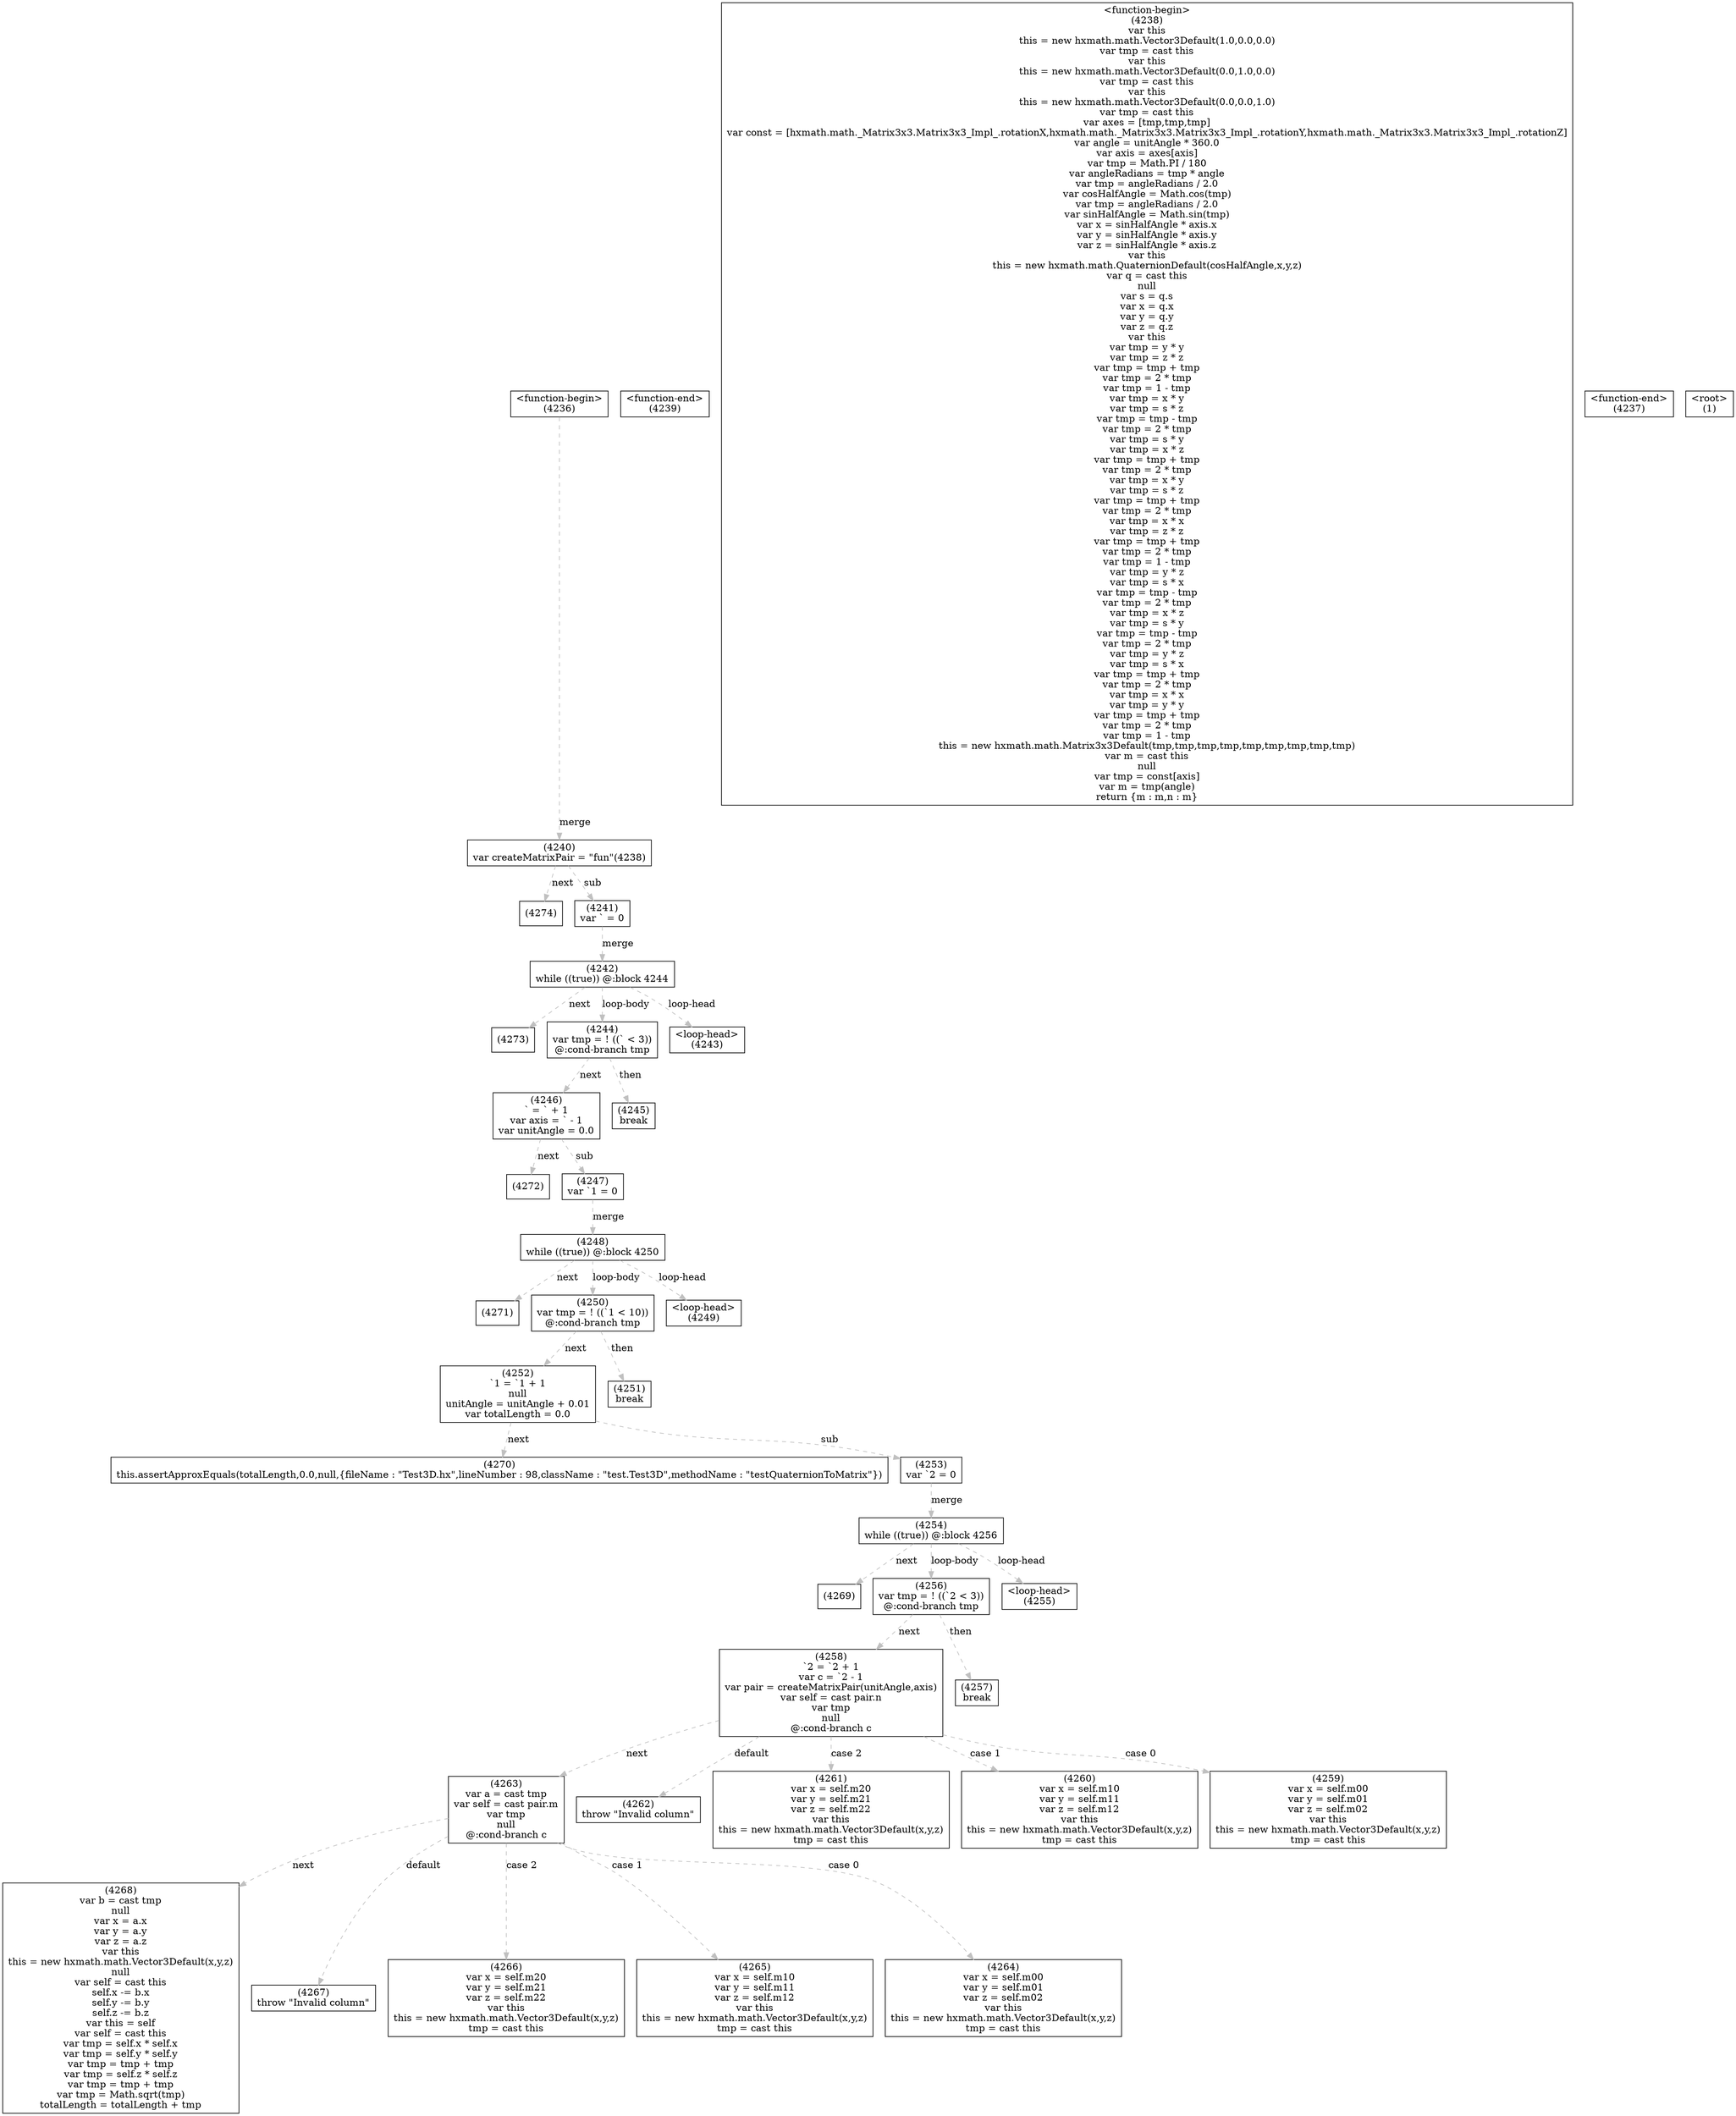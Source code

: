 digraph graphname {
n4274 [shape=box,label="(4274)"];
n4273 [shape=box,label="(4273)"];
n4272 [shape=box,label="(4272)"];
n4271 [shape=box,label="(4271)"];
n4270 [shape=box,label="(4270)\nthis.assertApproxEquals(totalLength,0.0,null,{fileName : \"Test3D.hx\",lineNumber : 98,className : \"test.Test3D\",methodName : \"testQuaternionToMatrix\"})"];
n4269 [shape=box,label="(4269)"];
n4268 [shape=box,label="(4268)\nvar b = cast tmp\nnull\nvar x = a.x\nvar y = a.y\nvar z = a.z\nvar this\nthis = new hxmath.math.Vector3Default(x,y,z)\nnull\nvar self = cast this\nself.x -= b.x\nself.y -= b.y\nself.z -= b.z\nvar this = self\nvar self = cast this\nvar tmp = self.x * self.x\nvar tmp = self.y * self.y\nvar tmp = tmp + tmp\nvar tmp = self.z * self.z\nvar tmp = tmp + tmp\nvar tmp = Math.sqrt(tmp)\ntotalLength = totalLength + tmp"];
n4267 [shape=box,label="(4267)\nthrow \"Invalid column\""];
n4266 [shape=box,label="(4266)\nvar x = self.m20\nvar y = self.m21\nvar z = self.m22\nvar this\nthis = new hxmath.math.Vector3Default(x,y,z)\ntmp = cast this"];
n4265 [shape=box,label="(4265)\nvar x = self.m10\nvar y = self.m11\nvar z = self.m12\nvar this\nthis = new hxmath.math.Vector3Default(x,y,z)\ntmp = cast this"];
n4264 [shape=box,label="(4264)\nvar x = self.m00\nvar y = self.m01\nvar z = self.m02\nvar this\nthis = new hxmath.math.Vector3Default(x,y,z)\ntmp = cast this"];
n4263 [shape=box,label="(4263)\nvar a = cast tmp\nvar self = cast pair.m\nvar tmp\nnull\n@:cond-branch c"];
n4263 -> n4264[style="dashed",color="gray",label="case 0"];
n4263 -> n4265[style="dashed",color="gray",label="case 1"];
n4263 -> n4266[style="dashed",color="gray",label="case 2"];
n4263 -> n4267[style="dashed",color="gray",label="default"];
n4263 -> n4268[style="dashed",color="gray",label="next"];
n4262 [shape=box,label="(4262)\nthrow \"Invalid column\""];
n4261 [shape=box,label="(4261)\nvar x = self.m20\nvar y = self.m21\nvar z = self.m22\nvar this\nthis = new hxmath.math.Vector3Default(x,y,z)\ntmp = cast this"];
n4260 [shape=box,label="(4260)\nvar x = self.m10\nvar y = self.m11\nvar z = self.m12\nvar this\nthis = new hxmath.math.Vector3Default(x,y,z)\ntmp = cast this"];
n4259 [shape=box,label="(4259)\nvar x = self.m00\nvar y = self.m01\nvar z = self.m02\nvar this\nthis = new hxmath.math.Vector3Default(x,y,z)\ntmp = cast this"];
n4258 [shape=box,label="(4258)\n`2 = `2 + 1\nvar c = `2 - 1\nvar pair = createMatrixPair(unitAngle,axis)\nvar self = cast pair.n\nvar tmp\nnull\n@:cond-branch c"];
n4258 -> n4259[style="dashed",color="gray",label="case 0"];
n4258 -> n4260[style="dashed",color="gray",label="case 1"];
n4258 -> n4261[style="dashed",color="gray",label="case 2"];
n4258 -> n4262[style="dashed",color="gray",label="default"];
n4258 -> n4263[style="dashed",color="gray",label="next"];
n4257 [shape=box,label="(4257)\nbreak"];
n4256 [shape=box,label="(4256)\nvar tmp = ! ((`2 < 3))\n@:cond-branch tmp"];
n4256 -> n4257[style="dashed",color="gray",label="then"];
n4256 -> n4258[style="dashed",color="gray",label="next"];
n4255 [shape=box,label="<loop-head>
(4255)"];
n4254 [shape=box,label="(4254)\nwhile ((true)) @:block 4256"];
n4254 -> n4255[style="dashed",color="gray",label="loop-head"];
n4254 -> n4256[style="dashed",color="gray",label="loop-body"];
n4254 -> n4269[style="dashed",color="gray",label="next"];
n4253 [shape=box,label="(4253)\nvar `2 = 0"];
n4253 -> n4254[style="dashed",color="gray",label="merge"];
n4252 [shape=box,label="(4252)\n`1 = `1 + 1\nnull\nunitAngle = unitAngle + 0.01\nvar totalLength = 0.0"];
n4252 -> n4253[style="dashed",color="gray",label="sub"];
n4252 -> n4270[style="dashed",color="gray",label="next"];
n4251 [shape=box,label="(4251)\nbreak"];
n4250 [shape=box,label="(4250)\nvar tmp = ! ((`1 < 10))\n@:cond-branch tmp"];
n4250 -> n4251[style="dashed",color="gray",label="then"];
n4250 -> n4252[style="dashed",color="gray",label="next"];
n4249 [shape=box,label="<loop-head>
(4249)"];
n4248 [shape=box,label="(4248)\nwhile ((true)) @:block 4250"];
n4248 -> n4249[style="dashed",color="gray",label="loop-head"];
n4248 -> n4250[style="dashed",color="gray",label="loop-body"];
n4248 -> n4271[style="dashed",color="gray",label="next"];
n4247 [shape=box,label="(4247)\nvar `1 = 0"];
n4247 -> n4248[style="dashed",color="gray",label="merge"];
n4246 [shape=box,label="(4246)\n` = ` + 1\nvar axis = ` - 1\nvar unitAngle = 0.0"];
n4246 -> n4247[style="dashed",color="gray",label="sub"];
n4246 -> n4272[style="dashed",color="gray",label="next"];
n4245 [shape=box,label="(4245)\nbreak"];
n4244 [shape=box,label="(4244)\nvar tmp = ! ((` < 3))\n@:cond-branch tmp"];
n4244 -> n4245[style="dashed",color="gray",label="then"];
n4244 -> n4246[style="dashed",color="gray",label="next"];
n4243 [shape=box,label="<loop-head>
(4243)"];
n4242 [shape=box,label="(4242)\nwhile ((true)) @:block 4244"];
n4242 -> n4243[style="dashed",color="gray",label="loop-head"];
n4242 -> n4244[style="dashed",color="gray",label="loop-body"];
n4242 -> n4273[style="dashed",color="gray",label="next"];
n4241 [shape=box,label="(4241)\nvar ` = 0"];
n4241 -> n4242[style="dashed",color="gray",label="merge"];
n4240 [shape=box,label="(4240)\nvar createMatrixPair = \"fun\"(4238)"];
n4240 -> n4241[style="dashed",color="gray",label="sub"];
n4240 -> n4274[style="dashed",color="gray",label="next"];
n4239 [shape=box,label="<function-end>
(4239)"];
n4238 [shape=box,label="<function-begin>
(4238)\nvar this\nthis = new hxmath.math.Vector3Default(1.0,0.0,0.0)\nvar tmp = cast this\nvar this\nthis = new hxmath.math.Vector3Default(0.0,1.0,0.0)\nvar tmp = cast this\nvar this\nthis = new hxmath.math.Vector3Default(0.0,0.0,1.0)\nvar tmp = cast this\nvar axes = [tmp,tmp,tmp]\nvar const = [hxmath.math._Matrix3x3.Matrix3x3_Impl_.rotationX,hxmath.math._Matrix3x3.Matrix3x3_Impl_.rotationY,hxmath.math._Matrix3x3.Matrix3x3_Impl_.rotationZ]\nvar angle = unitAngle * 360.0\nvar axis = axes[axis]\nvar tmp = Math.PI / 180\nvar angleRadians = tmp * angle\nvar tmp = angleRadians / 2.0\nvar cosHalfAngle = Math.cos(tmp)\nvar tmp = angleRadians / 2.0\nvar sinHalfAngle = Math.sin(tmp)\nvar x = sinHalfAngle * axis.x\nvar y = sinHalfAngle * axis.y\nvar z = sinHalfAngle * axis.z\nvar this\nthis = new hxmath.math.QuaternionDefault(cosHalfAngle,x,y,z)\nvar q = cast this\nnull\nvar s = q.s\nvar x = q.x\nvar y = q.y\nvar z = q.z\nvar this\nvar tmp = y * y\nvar tmp = z * z\nvar tmp = tmp + tmp\nvar tmp = 2 * tmp\nvar tmp = 1 - tmp\nvar tmp = x * y\nvar tmp = s * z\nvar tmp = tmp - tmp\nvar tmp = 2 * tmp\nvar tmp = s * y\nvar tmp = x * z\nvar tmp = tmp + tmp\nvar tmp = 2 * tmp\nvar tmp = x * y\nvar tmp = s * z\nvar tmp = tmp + tmp\nvar tmp = 2 * tmp\nvar tmp = x * x\nvar tmp = z * z\nvar tmp = tmp + tmp\nvar tmp = 2 * tmp\nvar tmp = 1 - tmp\nvar tmp = y * z\nvar tmp = s * x\nvar tmp = tmp - tmp\nvar tmp = 2 * tmp\nvar tmp = x * z\nvar tmp = s * y\nvar tmp = tmp - tmp\nvar tmp = 2 * tmp\nvar tmp = y * z\nvar tmp = s * x\nvar tmp = tmp + tmp\nvar tmp = 2 * tmp\nvar tmp = x * x\nvar tmp = y * y\nvar tmp = tmp + tmp\nvar tmp = 2 * tmp\nvar tmp = 1 - tmp\nthis = new hxmath.math.Matrix3x3Default(tmp,tmp,tmp,tmp,tmp,tmp,tmp,tmp,tmp)\nvar m = cast this\nnull\nvar tmp = const[axis]\nvar m = tmp(angle)\nreturn {m : m,n : m}"];
n4237 [shape=box,label="<function-end>
(4237)"];
n4236 [shape=box,label="<function-begin>
(4236)"];
n4236 -> n4240[style="dashed",color="gray",label="merge"];
n1 [shape=box,label="<root>
(1)"];
}
